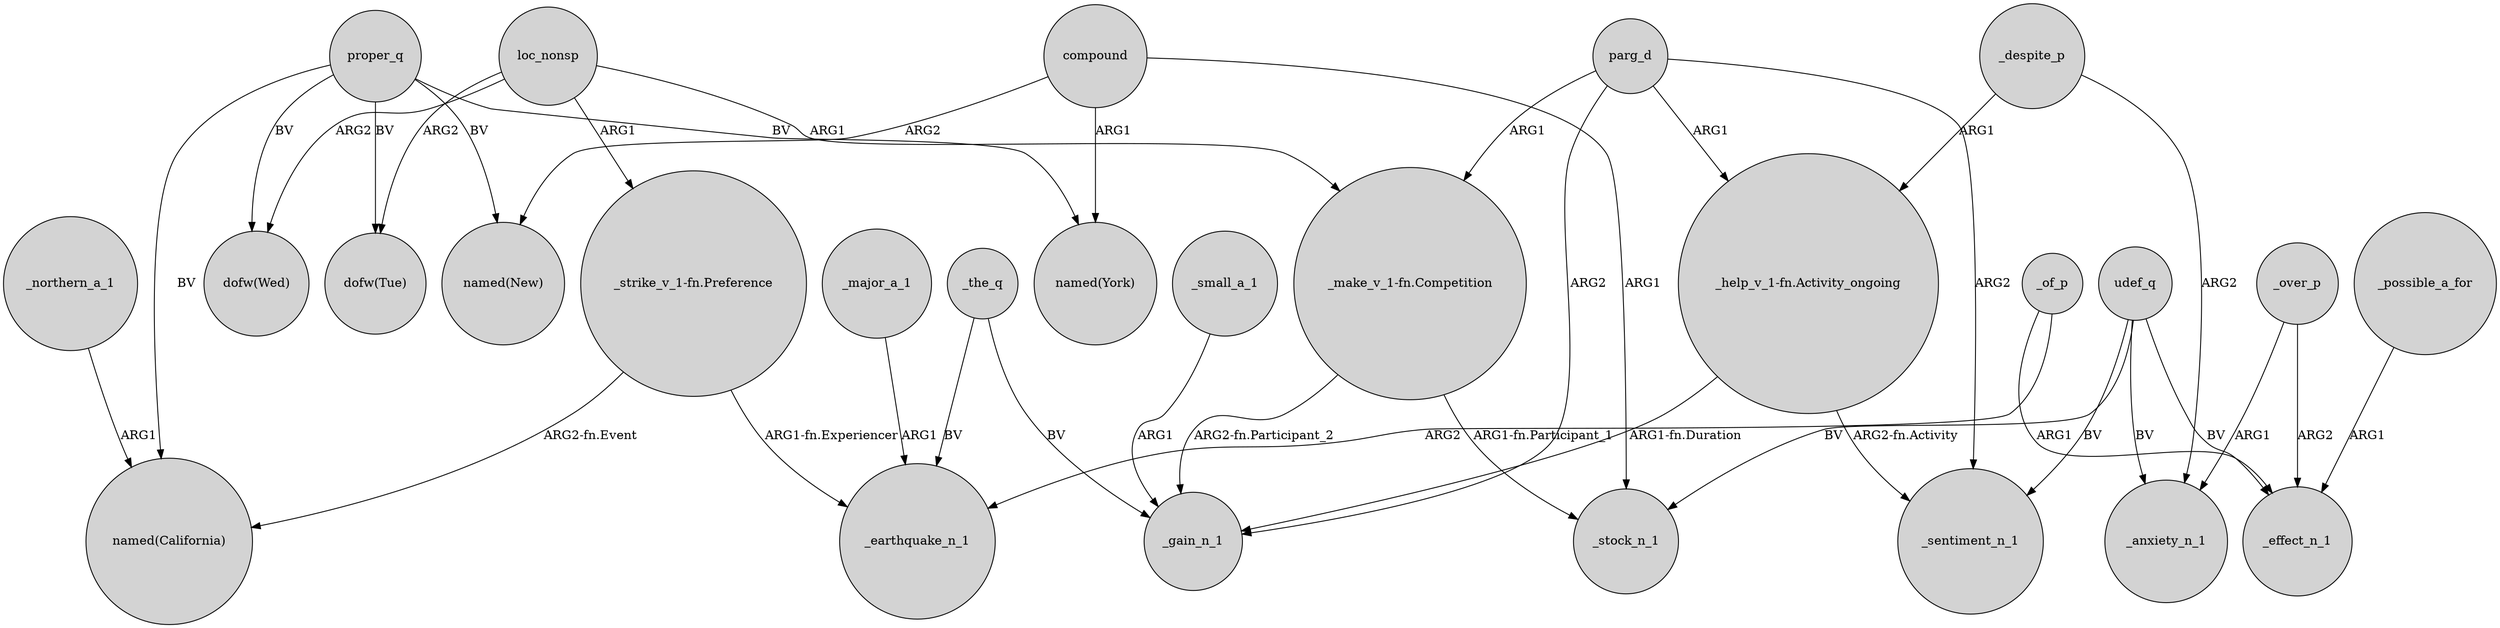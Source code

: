 digraph {
	node [shape=circle style=filled]
	"_make_v_1-fn.Competition" -> _stock_n_1 [label="ARG1-fn.Participant_1"]
	_of_p -> _effect_n_1 [label=ARG1]
	loc_nonsp -> "dofw(Wed)" [label=ARG2]
	"_strike_v_1-fn.Preference" -> "named(California)" [label="ARG2-fn.Event"]
	parg_d -> "_make_v_1-fn.Competition" [label=ARG1]
	compound -> "named(New)" [label=ARG2]
	proper_q -> "named(New)" [label=BV]
	udef_q -> _sentiment_n_1 [label=BV]
	"_strike_v_1-fn.Preference" -> _earthquake_n_1 [label="ARG1-fn.Experiencer"]
	parg_d -> "_help_v_1-fn.Activity_ongoing" [label=ARG1]
	"_help_v_1-fn.Activity_ongoing" -> _sentiment_n_1 [label="ARG2-fn.Activity"]
	parg_d -> _gain_n_1 [label=ARG2]
	proper_q -> "named(York)" [label=BV]
	compound -> _stock_n_1 [label=ARG1]
	_over_p -> _effect_n_1 [label=ARG2]
	"_help_v_1-fn.Activity_ongoing" -> _gain_n_1 [label="ARG1-fn.Duration"]
	udef_q -> _stock_n_1 [label=BV]
	_northern_a_1 -> "named(California)" [label=ARG1]
	_small_a_1 -> _gain_n_1 [label=ARG1]
	_the_q -> _gain_n_1 [label=BV]
	proper_q -> "dofw(Wed)" [label=BV]
	udef_q -> _anxiety_n_1 [label=BV]
	udef_q -> _effect_n_1 [label=BV]
	_major_a_1 -> _earthquake_n_1 [label=ARG1]
	parg_d -> _sentiment_n_1 [label=ARG2]
	"_make_v_1-fn.Competition" -> _gain_n_1 [label="ARG2-fn.Participant_2"]
	_over_p -> _anxiety_n_1 [label=ARG1]
	_of_p -> _earthquake_n_1 [label=ARG2]
	proper_q -> "dofw(Tue)" [label=BV]
	_possible_a_for -> _effect_n_1 [label=ARG1]
	proper_q -> "named(California)" [label=BV]
	loc_nonsp -> "dofw(Tue)" [label=ARG2]
	compound -> "named(York)" [label=ARG1]
	_despite_p -> "_help_v_1-fn.Activity_ongoing" [label=ARG1]
	_despite_p -> _anxiety_n_1 [label=ARG2]
	_the_q -> _earthquake_n_1 [label=BV]
	loc_nonsp -> "_make_v_1-fn.Competition" [label=ARG1]
	loc_nonsp -> "_strike_v_1-fn.Preference" [label=ARG1]
}
